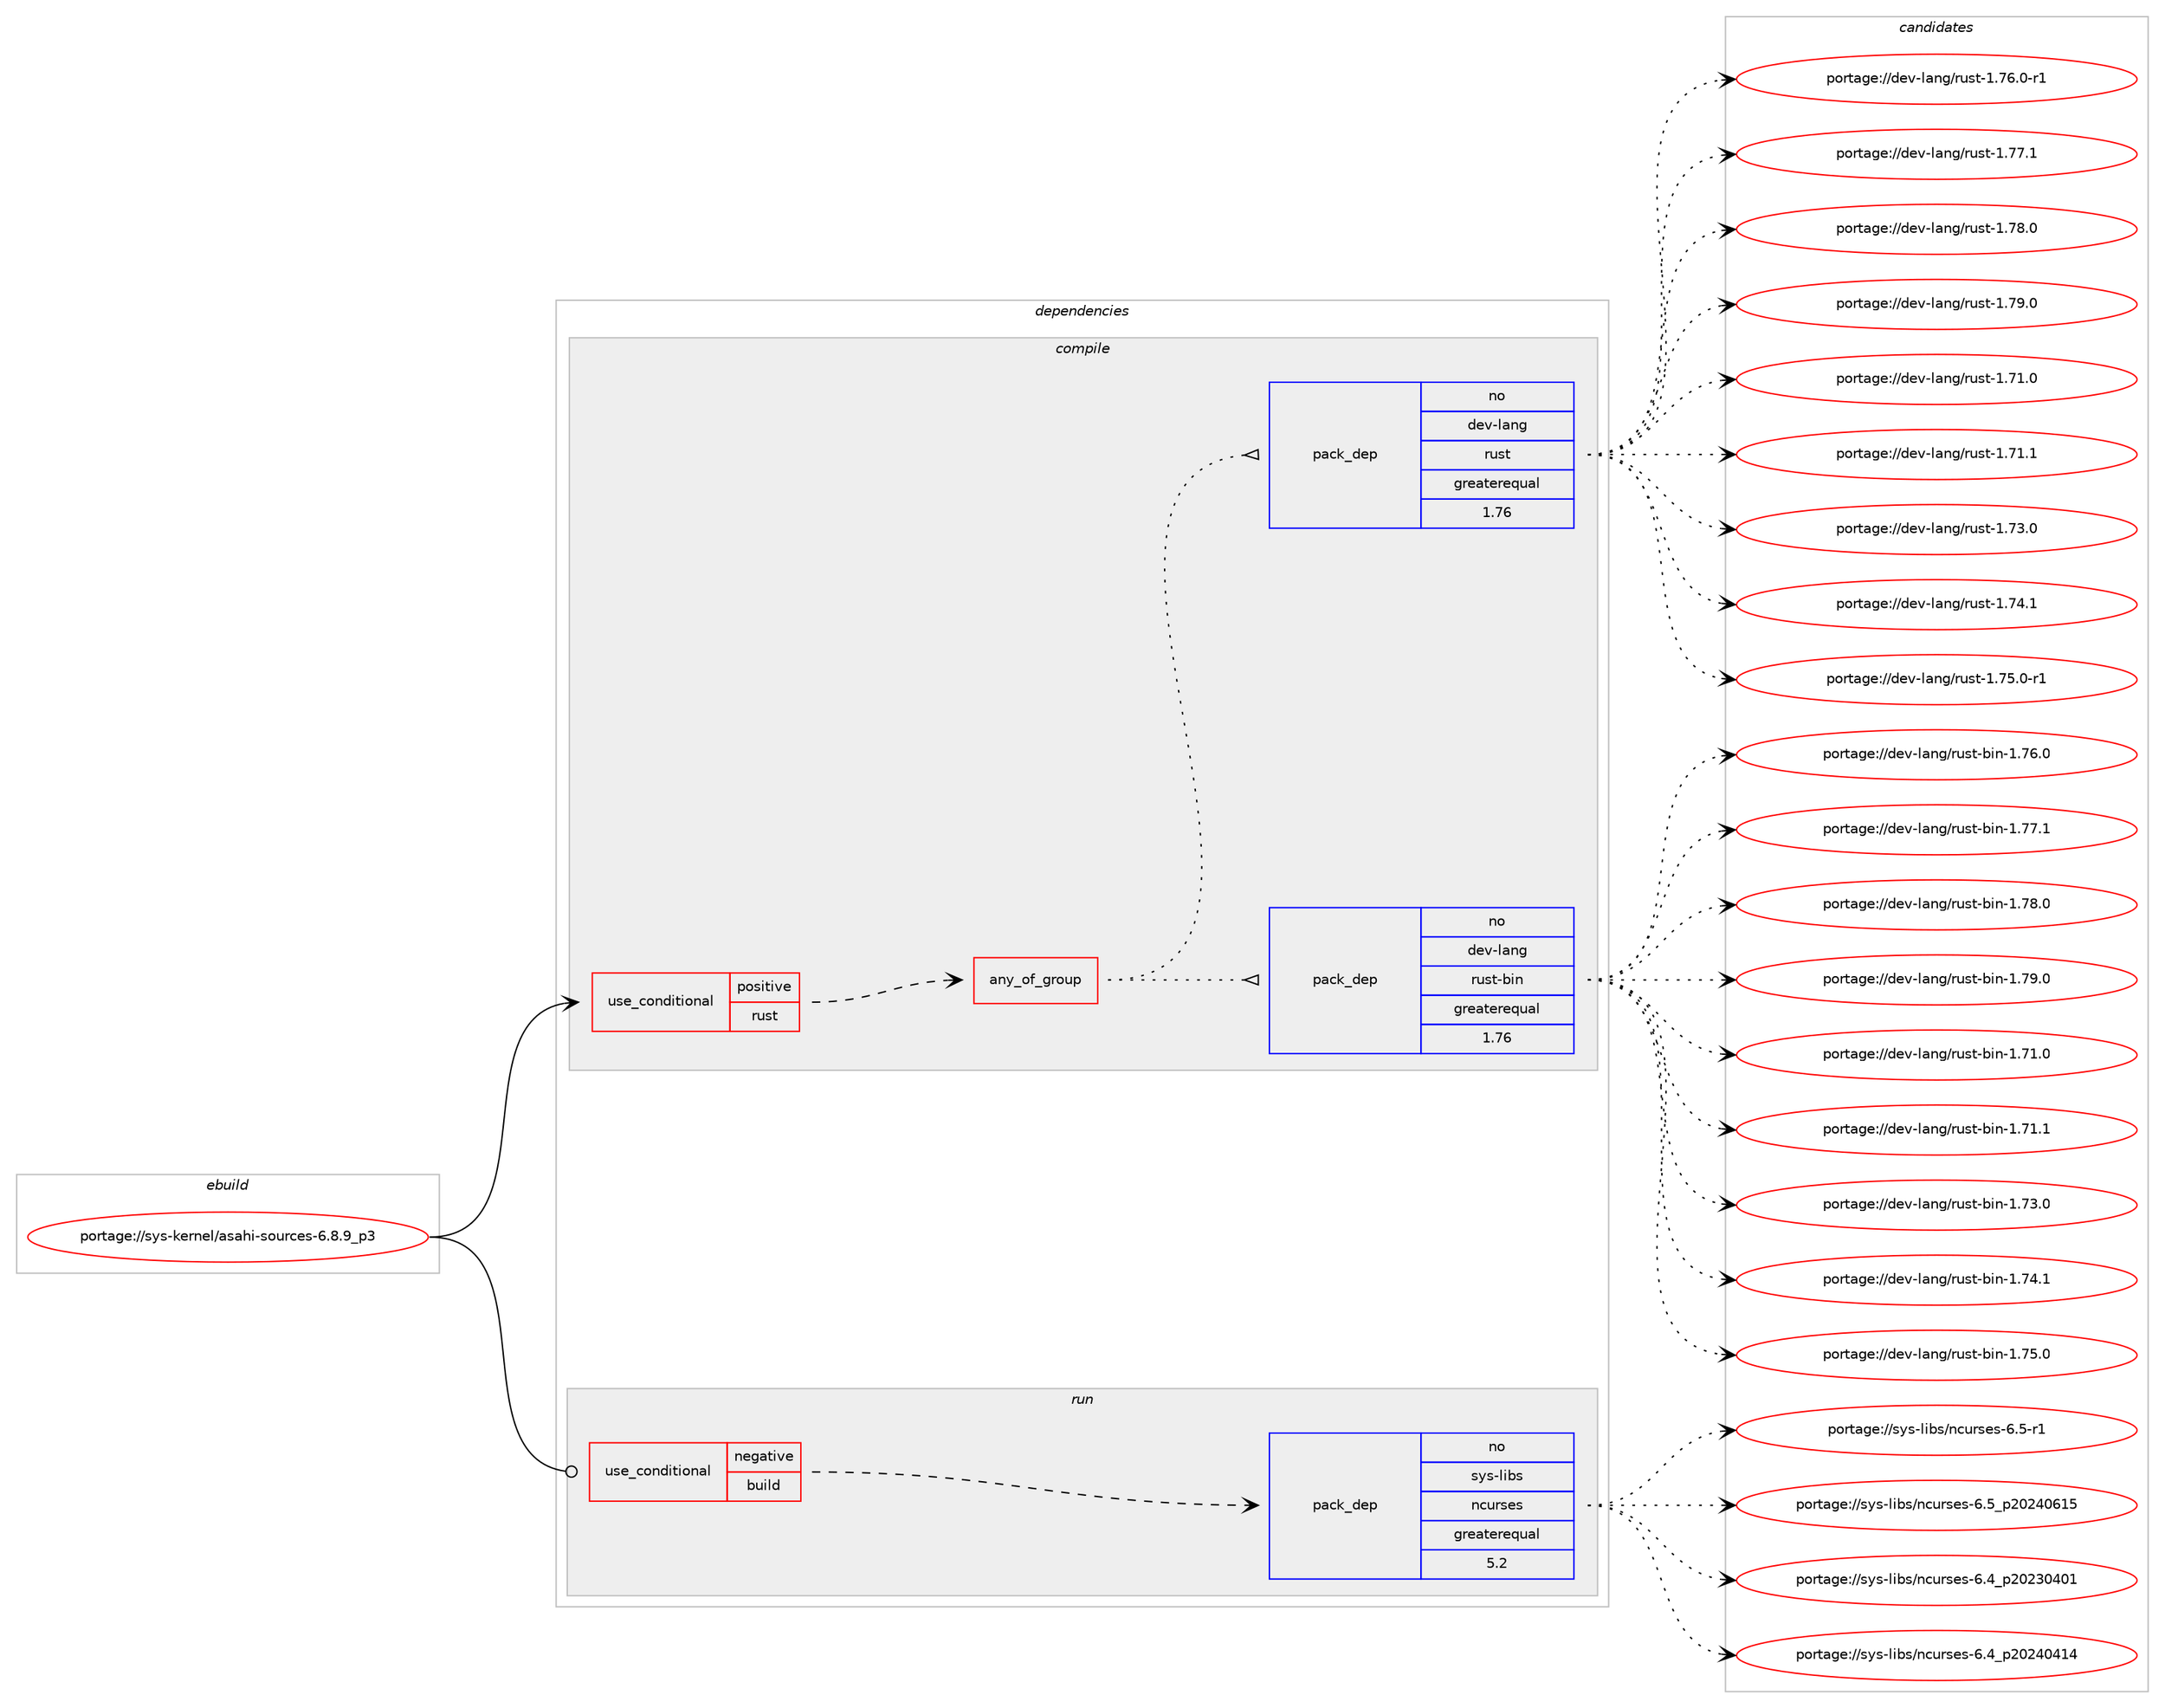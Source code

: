 digraph prolog {

# *************
# Graph options
# *************

newrank=true;
concentrate=true;
compound=true;
graph [rankdir=LR,fontname=Helvetica,fontsize=10,ranksep=1.5];#, ranksep=2.5, nodesep=0.2];
edge  [arrowhead=vee];
node  [fontname=Helvetica,fontsize=10];

# **********
# The ebuild
# **********

subgraph cluster_leftcol {
color=gray;
rank=same;
label=<<i>ebuild</i>>;
id [label="portage://sys-kernel/asahi-sources-6.8.9_p3", color=red, width=4, href="../sys-kernel/asahi-sources-6.8.9_p3.svg"];
}

# ****************
# The dependencies
# ****************

subgraph cluster_midcol {
color=gray;
label=<<i>dependencies</i>>;
subgraph cluster_compile {
fillcolor="#eeeeee";
style=filled;
label=<<i>compile</i>>;
subgraph cond113930 {
dependency219631 [label=<<TABLE BORDER="0" CELLBORDER="1" CELLSPACING="0" CELLPADDING="4"><TR><TD ROWSPAN="3" CELLPADDING="10">use_conditional</TD></TR><TR><TD>positive</TD></TR><TR><TD>rust</TD></TR></TABLE>>, shape=none, color=red];
subgraph any2701 {
dependency219632 [label=<<TABLE BORDER="0" CELLBORDER="1" CELLSPACING="0" CELLPADDING="4"><TR><TD CELLPADDING="10">any_of_group</TD></TR></TABLE>>, shape=none, color=red];subgraph pack102801 {
dependency219633 [label=<<TABLE BORDER="0" CELLBORDER="1" CELLSPACING="0" CELLPADDING="4" WIDTH="220"><TR><TD ROWSPAN="6" CELLPADDING="30">pack_dep</TD></TR><TR><TD WIDTH="110">no</TD></TR><TR><TD>dev-lang</TD></TR><TR><TD>rust-bin</TD></TR><TR><TD>greaterequal</TD></TR><TR><TD>1.76</TD></TR></TABLE>>, shape=none, color=blue];
}
dependency219632:e -> dependency219633:w [weight=20,style="dotted",arrowhead="oinv"];
subgraph pack102802 {
dependency219634 [label=<<TABLE BORDER="0" CELLBORDER="1" CELLSPACING="0" CELLPADDING="4" WIDTH="220"><TR><TD ROWSPAN="6" CELLPADDING="30">pack_dep</TD></TR><TR><TD WIDTH="110">no</TD></TR><TR><TD>dev-lang</TD></TR><TR><TD>rust</TD></TR><TR><TD>greaterequal</TD></TR><TR><TD>1.76</TD></TR></TABLE>>, shape=none, color=blue];
}
dependency219632:e -> dependency219634:w [weight=20,style="dotted",arrowhead="oinv"];
}
dependency219631:e -> dependency219632:w [weight=20,style="dashed",arrowhead="vee"];
# *** BEGIN UNKNOWN DEPENDENCY TYPE (TODO) ***
# dependency219631 -> package_dependency(portage://sys-kernel/asahi-sources-6.8.9_p3,install,no,dev-util,bindgen,none,[,,],[],[])
# *** END UNKNOWN DEPENDENCY TYPE (TODO) ***

}
id:e -> dependency219631:w [weight=20,style="solid",arrowhead="vee"];
}
subgraph cluster_compileandrun {
fillcolor="#eeeeee";
style=filled;
label=<<i>compile and run</i>>;
}
subgraph cluster_run {
fillcolor="#eeeeee";
style=filled;
label=<<i>run</i>>;
subgraph cond113931 {
dependency219635 [label=<<TABLE BORDER="0" CELLBORDER="1" CELLSPACING="0" CELLPADDING="4"><TR><TD ROWSPAN="3" CELLPADDING="10">use_conditional</TD></TR><TR><TD>negative</TD></TR><TR><TD>build</TD></TR></TABLE>>, shape=none, color=red];
# *** BEGIN UNKNOWN DEPENDENCY TYPE (TODO) ***
# dependency219635 -> package_dependency(portage://sys-kernel/asahi-sources-6.8.9_p3,run,no,app-alternatives,cpio,none,[,,],[],[])
# *** END UNKNOWN DEPENDENCY TYPE (TODO) ***

# *** BEGIN UNKNOWN DEPENDENCY TYPE (TODO) ***
# dependency219635 -> package_dependency(portage://sys-kernel/asahi-sources-6.8.9_p3,run,no,dev-lang,perl,none,[,,],[],[])
# *** END UNKNOWN DEPENDENCY TYPE (TODO) ***

# *** BEGIN UNKNOWN DEPENDENCY TYPE (TODO) ***
# dependency219635 -> package_dependency(portage://sys-kernel/asahi-sources-6.8.9_p3,run,no,app-alternatives,bc,none,[,,],[],[])
# *** END UNKNOWN DEPENDENCY TYPE (TODO) ***

# *** BEGIN UNKNOWN DEPENDENCY TYPE (TODO) ***
# dependency219635 -> package_dependency(portage://sys-kernel/asahi-sources-6.8.9_p3,run,no,dev-build,make,none,[,,],[],[])
# *** END UNKNOWN DEPENDENCY TYPE (TODO) ***

# *** BEGIN UNKNOWN DEPENDENCY TYPE (TODO) ***
# dependency219635 -> package_dependency(portage://sys-kernel/asahi-sources-6.8.9_p3,run,no,sys-devel,bison,none,[,,],[],[])
# *** END UNKNOWN DEPENDENCY TYPE (TODO) ***

# *** BEGIN UNKNOWN DEPENDENCY TYPE (TODO) ***
# dependency219635 -> package_dependency(portage://sys-kernel/asahi-sources-6.8.9_p3,run,no,sys-devel,flex,none,[,,],[],[])
# *** END UNKNOWN DEPENDENCY TYPE (TODO) ***

subgraph pack102803 {
dependency219636 [label=<<TABLE BORDER="0" CELLBORDER="1" CELLSPACING="0" CELLPADDING="4" WIDTH="220"><TR><TD ROWSPAN="6" CELLPADDING="30">pack_dep</TD></TR><TR><TD WIDTH="110">no</TD></TR><TR><TD>sys-libs</TD></TR><TR><TD>ncurses</TD></TR><TR><TD>greaterequal</TD></TR><TR><TD>5.2</TD></TR></TABLE>>, shape=none, color=blue];
}
dependency219635:e -> dependency219636:w [weight=20,style="dashed",arrowhead="vee"];
# *** BEGIN UNKNOWN DEPENDENCY TYPE (TODO) ***
# dependency219635 -> package_dependency(portage://sys-kernel/asahi-sources-6.8.9_p3,run,no,virtual,libelf,none,[,,],[],[])
# *** END UNKNOWN DEPENDENCY TYPE (TODO) ***

# *** BEGIN UNKNOWN DEPENDENCY TYPE (TODO) ***
# dependency219635 -> package_dependency(portage://sys-kernel/asahi-sources-6.8.9_p3,run,no,virtual,pkgconfig,none,[,,],[],[])
# *** END UNKNOWN DEPENDENCY TYPE (TODO) ***

}
id:e -> dependency219635:w [weight=20,style="solid",arrowhead="odot"];
}
}

# **************
# The candidates
# **************

subgraph cluster_choices {
rank=same;
color=gray;
label=<<i>candidates</i>>;

subgraph choice102801 {
color=black;
nodesep=1;
choice100101118451089711010347114117115116459810511045494655494648 [label="portage://dev-lang/rust-bin-1.71.0", color=red, width=4,href="../dev-lang/rust-bin-1.71.0.svg"];
choice100101118451089711010347114117115116459810511045494655494649 [label="portage://dev-lang/rust-bin-1.71.1", color=red, width=4,href="../dev-lang/rust-bin-1.71.1.svg"];
choice100101118451089711010347114117115116459810511045494655514648 [label="portage://dev-lang/rust-bin-1.73.0", color=red, width=4,href="../dev-lang/rust-bin-1.73.0.svg"];
choice100101118451089711010347114117115116459810511045494655524649 [label="portage://dev-lang/rust-bin-1.74.1", color=red, width=4,href="../dev-lang/rust-bin-1.74.1.svg"];
choice100101118451089711010347114117115116459810511045494655534648 [label="portage://dev-lang/rust-bin-1.75.0", color=red, width=4,href="../dev-lang/rust-bin-1.75.0.svg"];
choice100101118451089711010347114117115116459810511045494655544648 [label="portage://dev-lang/rust-bin-1.76.0", color=red, width=4,href="../dev-lang/rust-bin-1.76.0.svg"];
choice100101118451089711010347114117115116459810511045494655554649 [label="portage://dev-lang/rust-bin-1.77.1", color=red, width=4,href="../dev-lang/rust-bin-1.77.1.svg"];
choice100101118451089711010347114117115116459810511045494655564648 [label="portage://dev-lang/rust-bin-1.78.0", color=red, width=4,href="../dev-lang/rust-bin-1.78.0.svg"];
choice100101118451089711010347114117115116459810511045494655574648 [label="portage://dev-lang/rust-bin-1.79.0", color=red, width=4,href="../dev-lang/rust-bin-1.79.0.svg"];
dependency219633:e -> choice100101118451089711010347114117115116459810511045494655494648:w [style=dotted,weight="100"];
dependency219633:e -> choice100101118451089711010347114117115116459810511045494655494649:w [style=dotted,weight="100"];
dependency219633:e -> choice100101118451089711010347114117115116459810511045494655514648:w [style=dotted,weight="100"];
dependency219633:e -> choice100101118451089711010347114117115116459810511045494655524649:w [style=dotted,weight="100"];
dependency219633:e -> choice100101118451089711010347114117115116459810511045494655534648:w [style=dotted,weight="100"];
dependency219633:e -> choice100101118451089711010347114117115116459810511045494655544648:w [style=dotted,weight="100"];
dependency219633:e -> choice100101118451089711010347114117115116459810511045494655554649:w [style=dotted,weight="100"];
dependency219633:e -> choice100101118451089711010347114117115116459810511045494655564648:w [style=dotted,weight="100"];
dependency219633:e -> choice100101118451089711010347114117115116459810511045494655574648:w [style=dotted,weight="100"];
}
subgraph choice102802 {
color=black;
nodesep=1;
choice10010111845108971101034711411711511645494655494648 [label="portage://dev-lang/rust-1.71.0", color=red, width=4,href="../dev-lang/rust-1.71.0.svg"];
choice10010111845108971101034711411711511645494655494649 [label="portage://dev-lang/rust-1.71.1", color=red, width=4,href="../dev-lang/rust-1.71.1.svg"];
choice10010111845108971101034711411711511645494655514648 [label="portage://dev-lang/rust-1.73.0", color=red, width=4,href="../dev-lang/rust-1.73.0.svg"];
choice10010111845108971101034711411711511645494655524649 [label="portage://dev-lang/rust-1.74.1", color=red, width=4,href="../dev-lang/rust-1.74.1.svg"];
choice100101118451089711010347114117115116454946555346484511449 [label="portage://dev-lang/rust-1.75.0-r1", color=red, width=4,href="../dev-lang/rust-1.75.0-r1.svg"];
choice100101118451089711010347114117115116454946555446484511449 [label="portage://dev-lang/rust-1.76.0-r1", color=red, width=4,href="../dev-lang/rust-1.76.0-r1.svg"];
choice10010111845108971101034711411711511645494655554649 [label="portage://dev-lang/rust-1.77.1", color=red, width=4,href="../dev-lang/rust-1.77.1.svg"];
choice10010111845108971101034711411711511645494655564648 [label="portage://dev-lang/rust-1.78.0", color=red, width=4,href="../dev-lang/rust-1.78.0.svg"];
choice10010111845108971101034711411711511645494655574648 [label="portage://dev-lang/rust-1.79.0", color=red, width=4,href="../dev-lang/rust-1.79.0.svg"];
dependency219634:e -> choice10010111845108971101034711411711511645494655494648:w [style=dotted,weight="100"];
dependency219634:e -> choice10010111845108971101034711411711511645494655494649:w [style=dotted,weight="100"];
dependency219634:e -> choice10010111845108971101034711411711511645494655514648:w [style=dotted,weight="100"];
dependency219634:e -> choice10010111845108971101034711411711511645494655524649:w [style=dotted,weight="100"];
dependency219634:e -> choice100101118451089711010347114117115116454946555346484511449:w [style=dotted,weight="100"];
dependency219634:e -> choice100101118451089711010347114117115116454946555446484511449:w [style=dotted,weight="100"];
dependency219634:e -> choice10010111845108971101034711411711511645494655554649:w [style=dotted,weight="100"];
dependency219634:e -> choice10010111845108971101034711411711511645494655564648:w [style=dotted,weight="100"];
dependency219634:e -> choice10010111845108971101034711411711511645494655574648:w [style=dotted,weight="100"];
}
subgraph choice102803 {
color=black;
nodesep=1;
choice1151211154510810598115471109911711411510111545544652951125048505148524849 [label="portage://sys-libs/ncurses-6.4_p20230401", color=red, width=4,href="../sys-libs/ncurses-6.4_p20230401.svg"];
choice1151211154510810598115471109911711411510111545544652951125048505248524952 [label="portage://sys-libs/ncurses-6.4_p20240414", color=red, width=4,href="../sys-libs/ncurses-6.4_p20240414.svg"];
choice11512111545108105981154711099117114115101115455446534511449 [label="portage://sys-libs/ncurses-6.5-r1", color=red, width=4,href="../sys-libs/ncurses-6.5-r1.svg"];
choice1151211154510810598115471109911711411510111545544653951125048505248544953 [label="portage://sys-libs/ncurses-6.5_p20240615", color=red, width=4,href="../sys-libs/ncurses-6.5_p20240615.svg"];
dependency219636:e -> choice1151211154510810598115471109911711411510111545544652951125048505148524849:w [style=dotted,weight="100"];
dependency219636:e -> choice1151211154510810598115471109911711411510111545544652951125048505248524952:w [style=dotted,weight="100"];
dependency219636:e -> choice11512111545108105981154711099117114115101115455446534511449:w [style=dotted,weight="100"];
dependency219636:e -> choice1151211154510810598115471109911711411510111545544653951125048505248544953:w [style=dotted,weight="100"];
}
}

}
